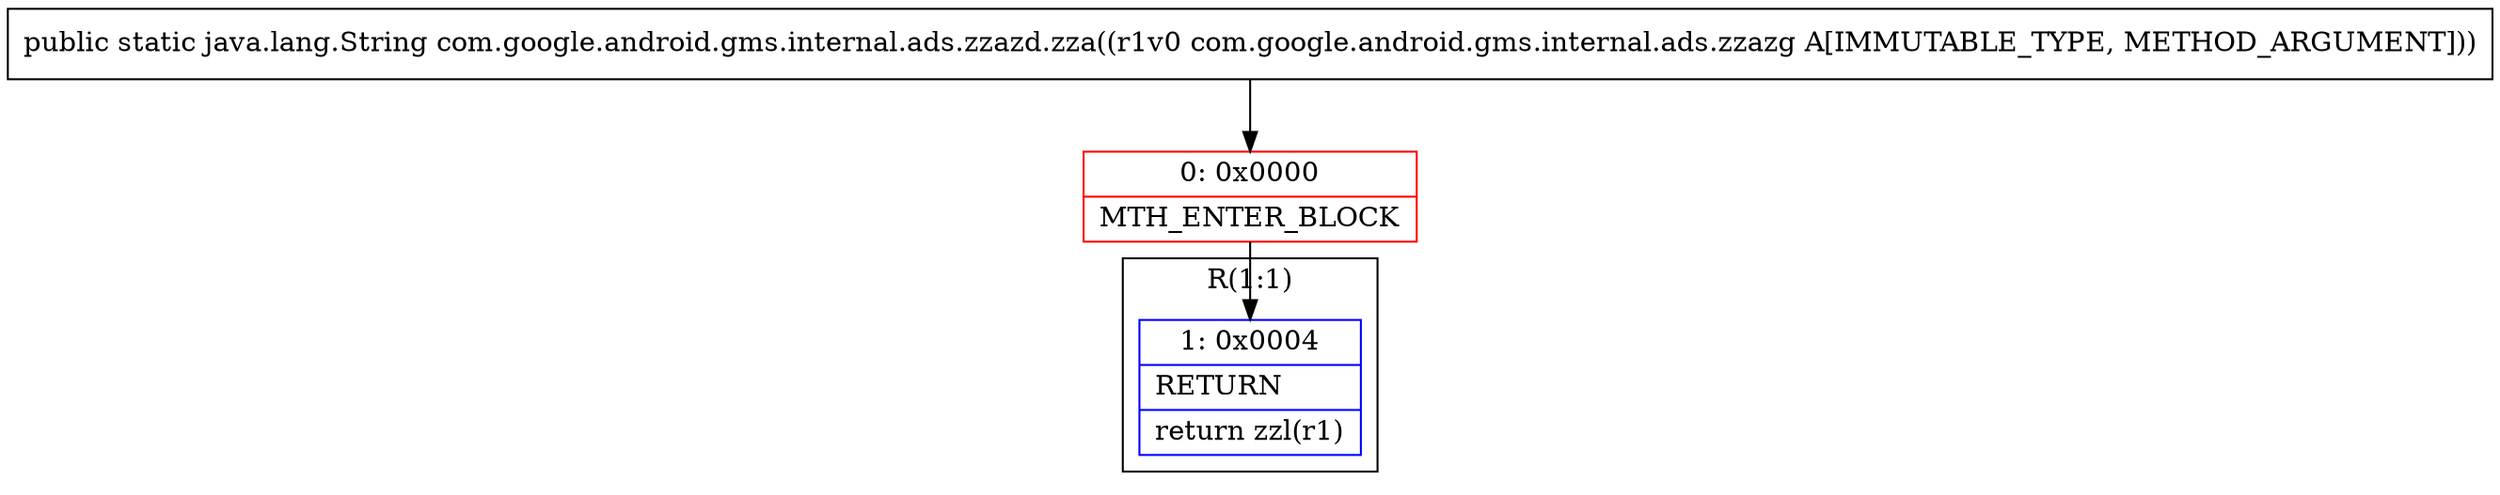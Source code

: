 digraph "CFG forcom.google.android.gms.internal.ads.zzazd.zza(Lcom\/google\/android\/gms\/internal\/ads\/zzazg;)Ljava\/lang\/String;" {
subgraph cluster_Region_1698999994 {
label = "R(1:1)";
node [shape=record,color=blue];
Node_1 [shape=record,label="{1\:\ 0x0004|RETURN\l|return zzl(r1)\l}"];
}
Node_0 [shape=record,color=red,label="{0\:\ 0x0000|MTH_ENTER_BLOCK\l}"];
MethodNode[shape=record,label="{public static java.lang.String com.google.android.gms.internal.ads.zzazd.zza((r1v0 com.google.android.gms.internal.ads.zzazg A[IMMUTABLE_TYPE, METHOD_ARGUMENT])) }"];
MethodNode -> Node_0;
Node_0 -> Node_1;
}


